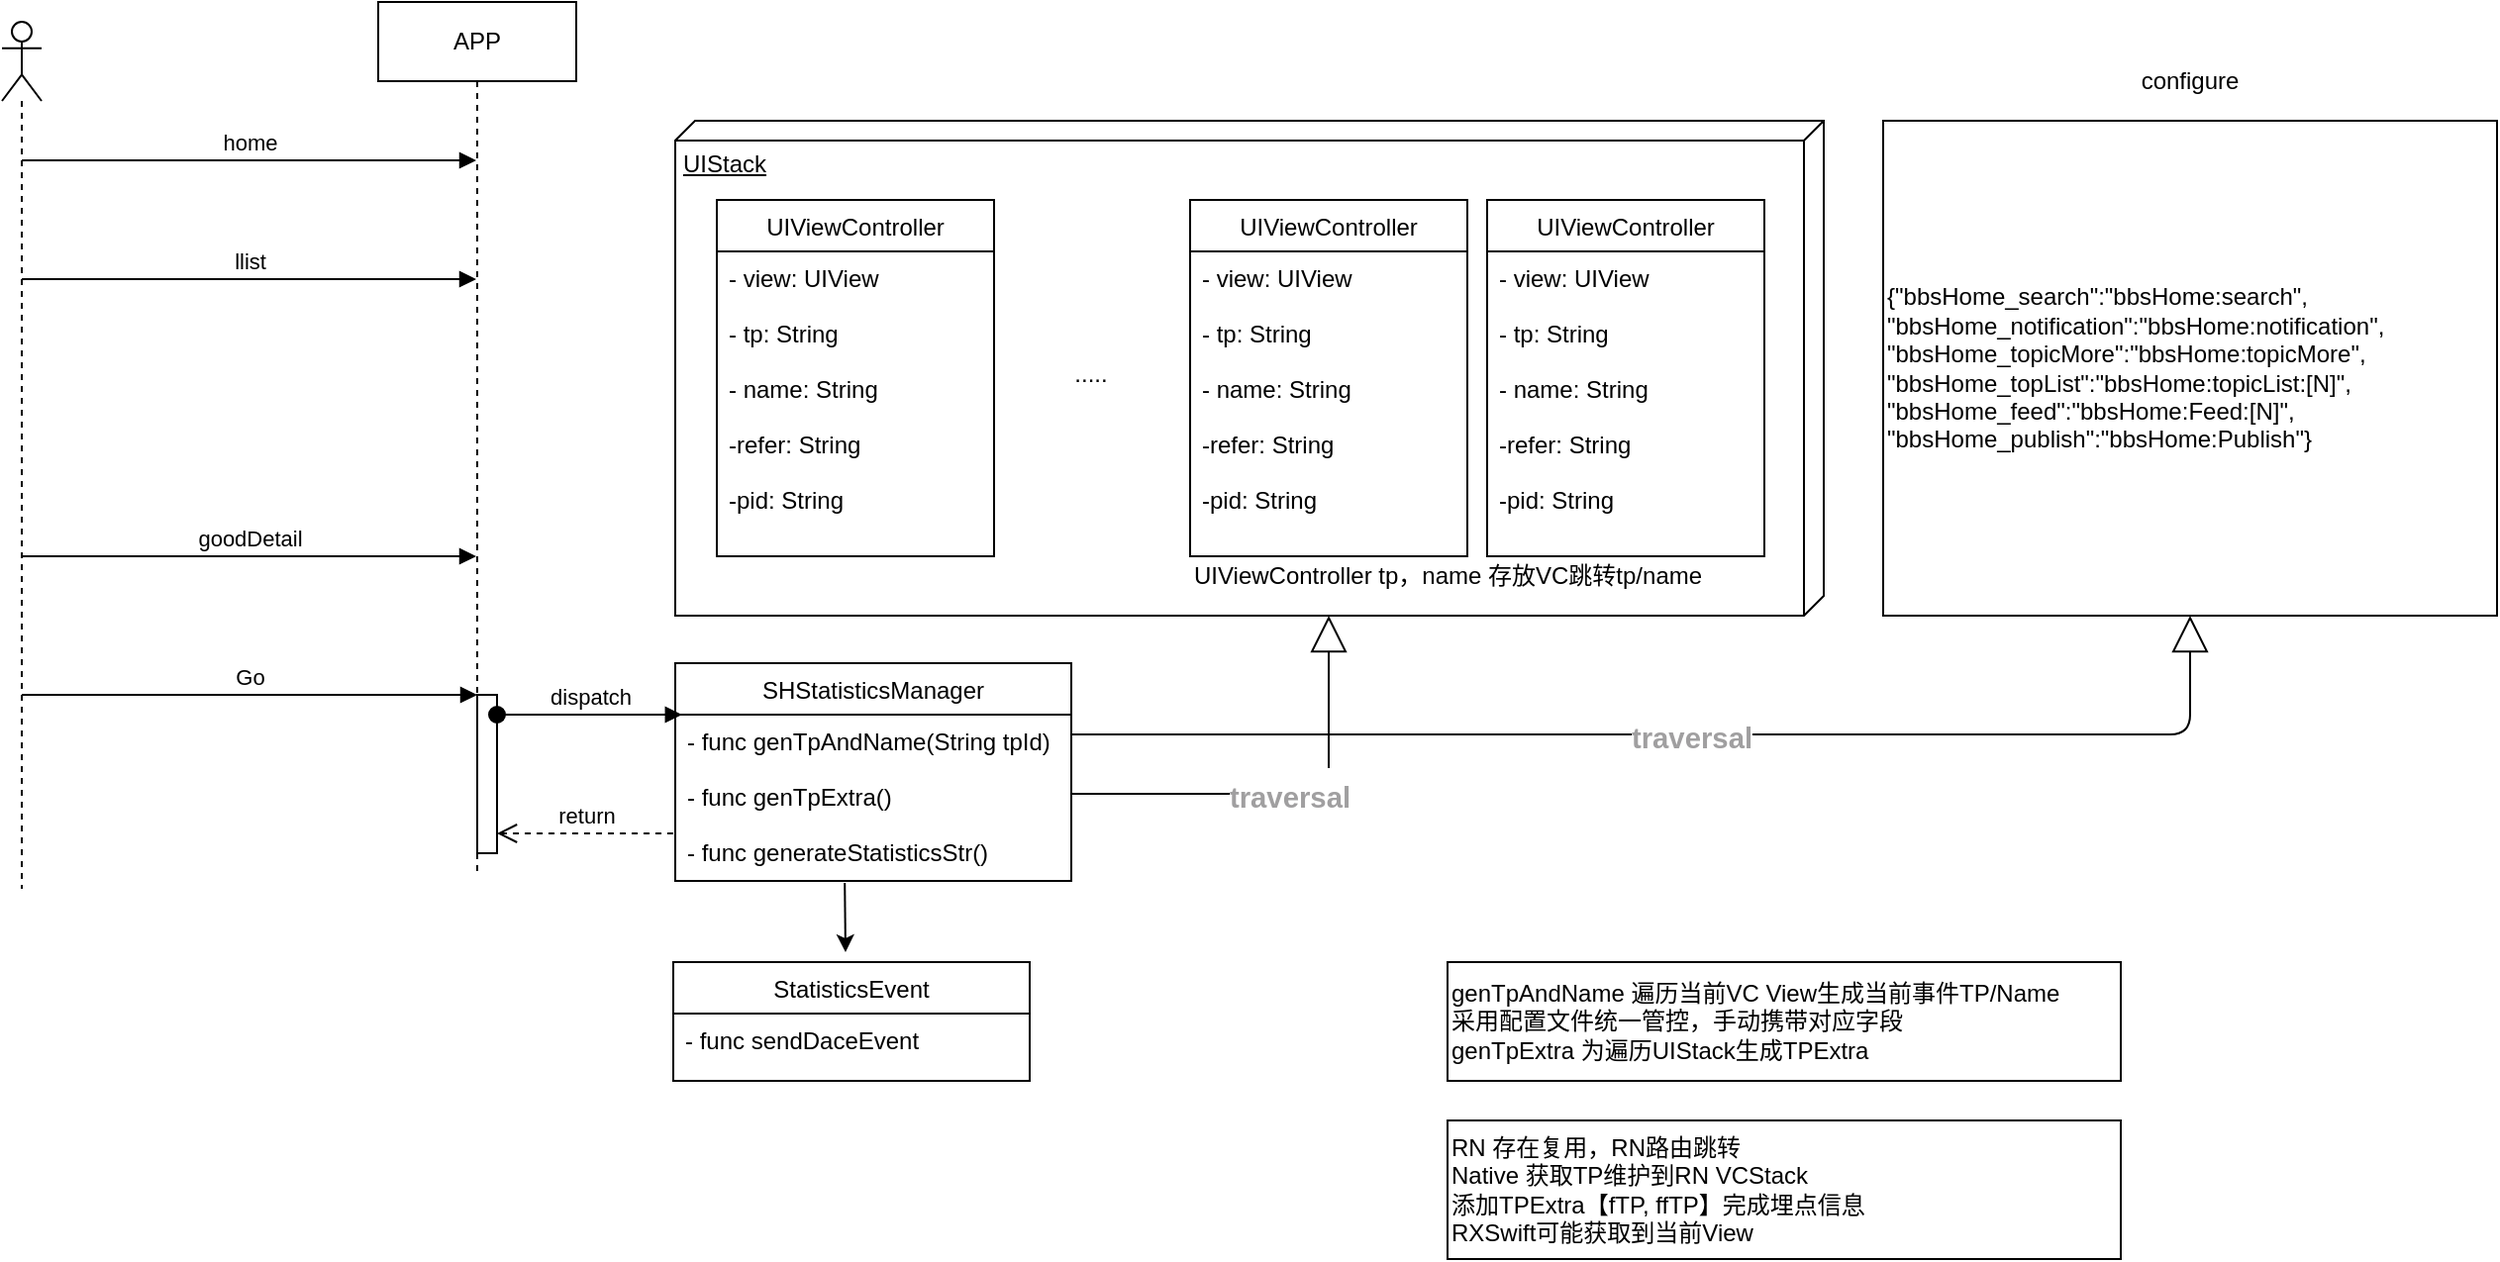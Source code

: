 <mxfile version="13.9.9" type="github">
  <diagram id="Gv3IoVOVaqEcXU43pG7Q" name="Page-1">
    <mxGraphModel dx="1423" dy="682" grid="1" gridSize="10" guides="1" tooltips="1" connect="1" arrows="1" fold="1" page="1" pageScale="1" pageWidth="827" pageHeight="1169" math="0" shadow="0">
      <root>
        <mxCell id="0" />
        <mxCell id="1" parent="0" />
        <mxCell id="ts1Hukwt0rimH9VaoT8l-34" value="UIStack" style="verticalAlign=top;align=left;spacingTop=8;spacingLeft=2;spacingRight=12;shape=cube;size=10;direction=south;fontStyle=4;html=1;" parent="1" vertex="1">
          <mxGeometry x="450" y="100" width="580" height="250" as="geometry" />
        </mxCell>
        <mxCell id="ts1Hukwt0rimH9VaoT8l-12" value="UIViewController" style="swimlane;fontStyle=0;childLayout=stackLayout;horizontal=1;startSize=26;fillColor=none;horizontalStack=0;resizeParent=1;resizeParentMax=0;resizeLast=0;collapsible=1;marginBottom=0;" parent="1" vertex="1">
          <mxGeometry x="471" y="140" width="140" height="180" as="geometry" />
        </mxCell>
        <mxCell id="ts1Hukwt0rimH9VaoT8l-15" value="- view: UIView&#xa;&#xa;- tp: String&#xa;&#xa;- name: String&#xa;&#xa;-refer: String&#xa;&#xa;-pid: String" style="text;strokeColor=none;fillColor=none;align=left;verticalAlign=top;spacingLeft=4;spacingRight=4;overflow=hidden;rotatable=0;points=[[0,0.5],[1,0.5]];portConstraint=eastwest;" parent="ts1Hukwt0rimH9VaoT8l-12" vertex="1">
          <mxGeometry y="26" width="140" height="154" as="geometry" />
        </mxCell>
        <mxCell id="ts1Hukwt0rimH9VaoT8l-22" value="SHStatisticsManager" style="swimlane;fontStyle=0;childLayout=stackLayout;horizontal=1;startSize=26;fillColor=none;horizontalStack=0;resizeParent=1;resizeParentMax=0;resizeLast=0;collapsible=1;marginBottom=0;" parent="1" vertex="1">
          <mxGeometry x="450" y="374" width="200" height="110" as="geometry" />
        </mxCell>
        <mxCell id="ts1Hukwt0rimH9VaoT8l-23" value="- func genTpAndName(String tpId)&#xa;&#xa;- func genTpExtra()&#xa;&#xa;- func generateStatisticsStr()" style="text;strokeColor=none;fillColor=none;align=left;verticalAlign=top;spacingLeft=4;spacingRight=4;overflow=hidden;rotatable=0;points=[[0,0.5],[1,0.5]];portConstraint=eastwest;" parent="ts1Hukwt0rimH9VaoT8l-22" vertex="1">
          <mxGeometry y="26" width="200" height="84" as="geometry" />
        </mxCell>
        <mxCell id="ts1Hukwt0rimH9VaoT8l-31" value="UIViewController" style="swimlane;fontStyle=0;childLayout=stackLayout;horizontal=1;startSize=26;fillColor=none;horizontalStack=0;resizeParent=1;resizeParentMax=0;resizeLast=0;collapsible=1;marginBottom=0;" parent="1" vertex="1">
          <mxGeometry x="710" y="140" width="140" height="180" as="geometry" />
        </mxCell>
        <mxCell id="ts1Hukwt0rimH9VaoT8l-32" value="- view: UIView&#xa;&#xa;- tp: String&#xa;&#xa;- name: String&#xa;&#xa;-refer: String&#xa;&#xa;-pid: String" style="text;strokeColor=none;fillColor=none;align=left;verticalAlign=top;spacingLeft=4;spacingRight=4;overflow=hidden;rotatable=0;points=[[0,0.5],[1,0.5]];portConstraint=eastwest;" parent="ts1Hukwt0rimH9VaoT8l-31" vertex="1">
          <mxGeometry y="26" width="140" height="154" as="geometry" />
        </mxCell>
        <mxCell id="ts1Hukwt0rimH9VaoT8l-29" value="UIViewController" style="swimlane;fontStyle=0;childLayout=stackLayout;horizontal=1;startSize=26;fillColor=none;horizontalStack=0;resizeParent=1;resizeParentMax=0;resizeLast=0;collapsible=1;marginBottom=0;" parent="1" vertex="1">
          <mxGeometry x="860" y="140" width="140" height="180" as="geometry" />
        </mxCell>
        <mxCell id="ts1Hukwt0rimH9VaoT8l-30" value="- view: UIView&#xa;&#xa;- tp: String&#xa;&#xa;- name: String&#xa;&#xa;-refer: String&#xa;&#xa;-pid: String" style="text;strokeColor=none;fillColor=none;align=left;verticalAlign=top;spacingLeft=4;spacingRight=4;overflow=hidden;rotatable=0;points=[[0,0.5],[1,0.5]];portConstraint=eastwest;" parent="ts1Hukwt0rimH9VaoT8l-29" vertex="1">
          <mxGeometry y="26" width="140" height="154" as="geometry" />
        </mxCell>
        <mxCell id="ts1Hukwt0rimH9VaoT8l-35" value="....." style="text;html=1;strokeColor=none;fillColor=none;align=center;verticalAlign=middle;whiteSpace=wrap;rounded=0;" parent="1" vertex="1">
          <mxGeometry x="630" y="218" width="60" height="20" as="geometry" />
        </mxCell>
        <mxCell id="ts1Hukwt0rimH9VaoT8l-36" value="" style="shape=umlLifeline;participant=umlActor;perimeter=lifelinePerimeter;whiteSpace=wrap;html=1;container=1;collapsible=0;recursiveResize=0;verticalAlign=top;spacingTop=36;outlineConnect=0;" parent="1" vertex="1">
          <mxGeometry x="110" y="50" width="20" height="438" as="geometry" />
        </mxCell>
        <mxCell id="ts1Hukwt0rimH9VaoT8l-43" value="home" style="html=1;verticalAlign=bottom;endArrow=block;" parent="ts1Hukwt0rimH9VaoT8l-36" target="ts1Hukwt0rimH9VaoT8l-39" edge="1">
          <mxGeometry width="80" relative="1" as="geometry">
            <mxPoint x="10" y="70" as="sourcePoint" />
            <mxPoint x="90" y="70" as="targetPoint" />
          </mxGeometry>
        </mxCell>
        <mxCell id="ts1Hukwt0rimH9VaoT8l-39" value="APP" style="shape=umlLifeline;perimeter=lifelinePerimeter;whiteSpace=wrap;html=1;container=1;collapsible=0;recursiveResize=0;outlineConnect=0;" parent="1" vertex="1">
          <mxGeometry x="300" y="40" width="100" height="440" as="geometry" />
        </mxCell>
        <mxCell id="ts1Hukwt0rimH9VaoT8l-54" value="" style="html=1;points=[];perimeter=orthogonalPerimeter;" parent="ts1Hukwt0rimH9VaoT8l-39" vertex="1">
          <mxGeometry x="50" y="350" width="10" height="80" as="geometry" />
        </mxCell>
        <mxCell id="ts1Hukwt0rimH9VaoT8l-57" value="dispatch" style="html=1;verticalAlign=bottom;startArrow=oval;startFill=1;endArrow=block;startSize=8;entryX=0.017;entryY=0;entryDx=0;entryDy=0;entryPerimeter=0;" parent="ts1Hukwt0rimH9VaoT8l-39" target="ts1Hukwt0rimH9VaoT8l-23" edge="1">
          <mxGeometry width="60" relative="1" as="geometry">
            <mxPoint x="60" y="360" as="sourcePoint" />
            <mxPoint x="120" y="360" as="targetPoint" />
          </mxGeometry>
        </mxCell>
        <mxCell id="ts1Hukwt0rimH9VaoT8l-58" value="return" style="html=1;verticalAlign=bottom;endArrow=open;dashed=1;endSize=8;" parent="ts1Hukwt0rimH9VaoT8l-39" edge="1">
          <mxGeometry relative="1" as="geometry">
            <mxPoint x="149" y="420" as="sourcePoint" />
            <mxPoint x="60" y="420" as="targetPoint" />
          </mxGeometry>
        </mxCell>
        <mxCell id="ts1Hukwt0rimH9VaoT8l-44" value="llist" style="html=1;verticalAlign=bottom;endArrow=block;" parent="1" edge="1">
          <mxGeometry width="80" relative="1" as="geometry">
            <mxPoint x="120" y="180" as="sourcePoint" />
            <mxPoint x="349.5" y="180" as="targetPoint" />
          </mxGeometry>
        </mxCell>
        <mxCell id="ts1Hukwt0rimH9VaoT8l-45" value="goodDetail" style="html=1;verticalAlign=bottom;endArrow=block;" parent="1" edge="1">
          <mxGeometry width="80" relative="1" as="geometry">
            <mxPoint x="120" y="320" as="sourcePoint" />
            <mxPoint x="349.5" y="320" as="targetPoint" />
          </mxGeometry>
        </mxCell>
        <mxCell id="ts1Hukwt0rimH9VaoT8l-46" value="Go" style="html=1;verticalAlign=bottom;endArrow=block;" parent="1" target="ts1Hukwt0rimH9VaoT8l-54" edge="1">
          <mxGeometry width="80" relative="1" as="geometry">
            <mxPoint x="120" y="390" as="sourcePoint" />
            <mxPoint x="349.5" y="390" as="targetPoint" />
          </mxGeometry>
        </mxCell>
        <mxCell id="ts1Hukwt0rimH9VaoT8l-63" value="StatisticsEvent" style="swimlane;fontStyle=0;childLayout=stackLayout;horizontal=1;startSize=26;fillColor=none;horizontalStack=0;resizeParent=1;resizeParentMax=0;resizeLast=0;collapsible=1;marginBottom=0;" parent="1" vertex="1">
          <mxGeometry x="449" y="525" width="180" height="60" as="geometry" />
        </mxCell>
        <mxCell id="ts1Hukwt0rimH9VaoT8l-64" value="- func sendDaceEvent&#xa;" style="text;strokeColor=none;fillColor=none;align=left;verticalAlign=top;spacingLeft=4;spacingRight=4;overflow=hidden;rotatable=0;points=[[0,0.5],[1,0.5]];portConstraint=eastwest;" parent="ts1Hukwt0rimH9VaoT8l-63" vertex="1">
          <mxGeometry y="26" width="180" height="34" as="geometry" />
        </mxCell>
        <mxCell id="ts1Hukwt0rimH9VaoT8l-67" value="" style="endArrow=classic;html=1;exitX=0.428;exitY=1.012;exitDx=0;exitDy=0;exitPerimeter=0;" parent="1" source="ts1Hukwt0rimH9VaoT8l-23" edge="1">
          <mxGeometry width="50" height="50" relative="1" as="geometry">
            <mxPoint x="660" y="550" as="sourcePoint" />
            <mxPoint x="536" y="520" as="targetPoint" />
          </mxGeometry>
        </mxCell>
        <mxCell id="ts1Hukwt0rimH9VaoT8l-68" value="&lt;h1 id=&quot;titleHeading&quot; style=&quot;margin: 0px ; background-position: 0px 0px&quot;&gt;&lt;font color=&quot;#a09fa0&quot; face=&quot;helvetica, lucida grande, lucida, verdana, sans-serif&quot;&gt;&lt;span style=&quot;font-size: 14.667px&quot;&gt;traversal&lt;/span&gt;&lt;/font&gt;&lt;br&gt;&lt;/h1&gt;" style="endArrow=block;endSize=16;endFill=0;html=1;entryX=1;entryY=0.431;entryDx=0;entryDy=0;entryPerimeter=0;" parent="1" target="ts1Hukwt0rimH9VaoT8l-34" edge="1">
          <mxGeometry width="160" relative="1" as="geometry">
            <mxPoint x="650" y="440" as="sourcePoint" />
            <mxPoint x="790" y="440" as="targetPoint" />
            <Array as="points">
              <mxPoint x="780" y="440" />
            </Array>
          </mxGeometry>
        </mxCell>
        <mxCell id="ts1Hukwt0rimH9VaoT8l-69" value="&lt;span&gt;genTpAndName 遍历当前VC View生成当前事件TP/Name&lt;br&gt;采用配置文件统一管控，手动携带对应字段&lt;br&gt;&lt;/span&gt;&lt;span&gt;genTpExtra 为遍历UIStack生成TPExtra&lt;/span&gt;&lt;span&gt;&lt;br&gt;&lt;/span&gt;" style="rounded=0;whiteSpace=wrap;html=1;align=left;" parent="1" vertex="1">
          <mxGeometry x="840" y="525" width="340" height="60" as="geometry" />
        </mxCell>
        <mxCell id="ts1Hukwt0rimH9VaoT8l-70" value="&lt;span&gt;RN 存在复用，RN路由跳转&lt;br&gt;Native 获取TP维护到RN VCStack&lt;br&gt;添加TPExtra【fTP, ffTP】完成埋点信息&lt;br&gt;RXSwift可能获取到当前View&lt;br&gt;&lt;/span&gt;" style="rounded=0;whiteSpace=wrap;html=1;align=left;" parent="1" vertex="1">
          <mxGeometry x="840" y="605" width="340" height="70" as="geometry" />
        </mxCell>
        <mxCell id="aAOs8Qah9MS43MJjV7gb-1" value="UIViewController tp，name 存放VC跳转tp/name" style="text;html=1;strokeColor=none;fillColor=none;align=left;verticalAlign=middle;whiteSpace=wrap;rounded=0;" vertex="1" parent="1">
          <mxGeometry x="710" y="320" width="290" height="20" as="geometry" />
        </mxCell>
        <mxCell id="aAOs8Qah9MS43MJjV7gb-3" value="{&quot;bbsHome_search&quot;:&quot;bbsHome:search&quot;,&lt;br&gt;&quot;bbsHome_notification&quot;:&quot;bbsHome:notification&quot;,&lt;br&gt;&quot;bbsHome_topicMore&quot;:&quot;bbsHome:topicMore&quot;,&lt;br&gt;&quot;bbsHome_topList&quot;:&quot;bbsHome:topicList:[N]&quot;,&lt;br&gt;&quot;bbsHome_feed&quot;:&quot;bbsHome:Feed:[N]&quot;,&lt;br&gt;&quot;bbsHome_publish&quot;:&quot;bbsHome:Publish&quot;}" style="rounded=0;whiteSpace=wrap;html=1;align=left;" vertex="1" parent="1">
          <mxGeometry x="1060" y="100" width="310" height="250" as="geometry" />
        </mxCell>
        <mxCell id="aAOs8Qah9MS43MJjV7gb-4" value="&lt;h1 id=&quot;titleHeading&quot; style=&quot;margin: 0px ; background-position: 0px 0px&quot;&gt;&lt;font color=&quot;#a09fa0&quot; face=&quot;helvetica, lucida grande, lucida, verdana, sans-serif&quot;&gt;&lt;span style=&quot;font-size: 14.667px&quot;&gt;traversal&lt;/span&gt;&lt;/font&gt;&lt;br&gt;&lt;/h1&gt;" style="endArrow=block;endSize=16;endFill=0;html=1;entryX=0.5;entryY=1;entryDx=0;entryDy=0;" edge="1" parent="1" target="aAOs8Qah9MS43MJjV7gb-3">
          <mxGeometry width="160" relative="1" as="geometry">
            <mxPoint x="650" y="410" as="sourcePoint" />
            <mxPoint x="780.02" y="320" as="targetPoint" />
            <Array as="points">
              <mxPoint x="1215" y="410" />
            </Array>
          </mxGeometry>
        </mxCell>
        <mxCell id="aAOs8Qah9MS43MJjV7gb-5" value="configure" style="text;html=1;strokeColor=none;fillColor=none;align=center;verticalAlign=middle;whiteSpace=wrap;rounded=0;" vertex="1" parent="1">
          <mxGeometry x="1190" y="70" width="50" height="20" as="geometry" />
        </mxCell>
      </root>
    </mxGraphModel>
  </diagram>
</mxfile>

